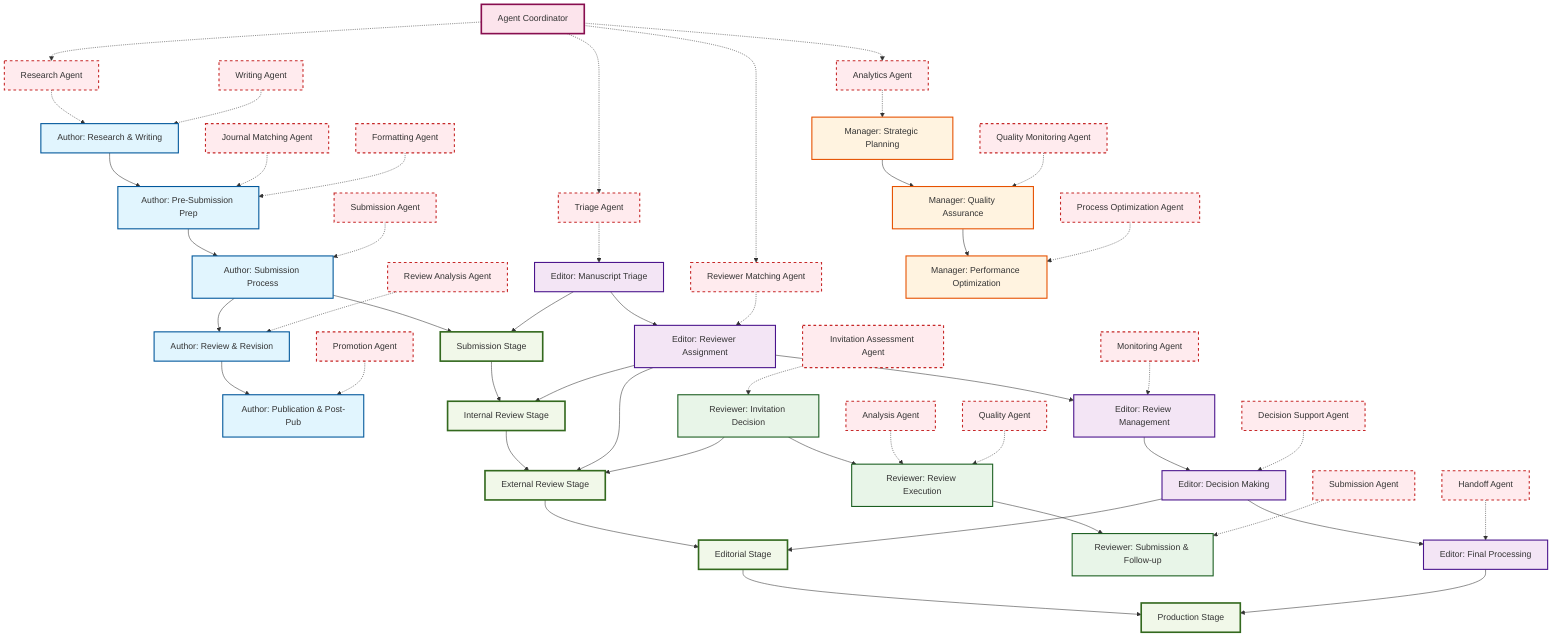 graph TD
    %% OJS Complete Workflow with Autonomous Agents
    
    %% Author Journey
    A1[Author: Research & Writing] --> A2[Author: Pre-Submission Prep]
    A2 --> A3[Author: Submission Process]
    A3 --> A4[Author: Review & Revision]
    A4 --> A5[Author: Publication & Post-Pub]
    
    %% Autonomous Agents for Authors
    RA[Research Agent] -.-> A1
    WA[Writing Agent] -.-> A1
    JMA[Journal Matching Agent] -.-> A2
    FA[Formatting Agent] -.-> A2
    SA[Submission Agent] -.-> A3
    RAA[Review Analysis Agent] -.-> A4
    PA[Promotion Agent] -.-> A5
    
    %% Editorial Journey
    E1[Editor: Manuscript Triage] --> E2[Editor: Reviewer Assignment]
    E2 --> E3[Editor: Review Management]
    E3 --> E4[Editor: Decision Making]
    E4 --> E5[Editor: Final Processing]
    
    %% Autonomous Agents for Editors
    TA[Triage Agent] -.-> E1
    RMA[Reviewer Matching Agent] -.-> E2
    MA[Monitoring Agent] -.-> E3
    DSA[Decision Support Agent] -.-> E4
    HA[Handoff Agent] -.-> E5
    
    %% Reviewer Journey
    R1[Reviewer: Invitation Decision] --> R2[Reviewer: Review Execution]
    R2 --> R3[Reviewer: Submission & Follow-up]
    
    %% Autonomous Agents for Reviewers
    IAA[Invitation Assessment Agent] -.-> R1
    AA[Analysis Agent] -.-> R2
    QA[Quality Agent] -.-> R2
    SUA[Submission Agent] -.-> R3
    
    %% Journal Manager Journey
    J1[Manager: Strategic Planning] --> J2[Manager: Quality Assurance]
    J2 --> J3[Manager: Performance Optimization]
    
    %% Autonomous Agents for Managers
    ANA[Analytics Agent] -.-> J1
    QMA[Quality Monitoring Agent] -.-> J2
    POA[Process Optimization Agent] -.-> J3
    
    %% Workflow Stages
    WS1[Submission Stage] --> WS2[Internal Review Stage]
    WS2 --> WS3[External Review Stage]
    WS3 --> WS4[Editorial Stage]
    WS4 --> WS5[Production Stage]
    
    %% Connections between journeys and stages
    A3 --> WS1
    E1 --> WS1
    E2 --> WS2
    E2 --> WS3
    R1 --> WS3
    E4 --> WS4
    E5 --> WS5
    
    %% Agent Coordination
    AC[Agent Coordinator] -.-> RA
    AC -.-> TA
    AC -.-> RMA
    AC -.-> ANA
    
    %% Styling
    classDef authorClass fill:#e1f5fe,stroke:#01579b,stroke-width:2px
    classDef editorClass fill:#f3e5f5,stroke:#4a148c,stroke-width:2px
    classDef reviewerClass fill:#e8f5e8,stroke:#1b5e20,stroke-width:2px
    classDef managerClass fill:#fff3e0,stroke:#e65100,stroke-width:2px
    classDef agentClass fill:#ffebee,stroke:#c62828,stroke-width:2px,stroke-dasharray: 5 5
    classDef stageClass fill:#f1f8e9,stroke:#33691e,stroke-width:3px
    classDef coordinatorClass fill:#fce4ec,stroke:#880e4f,stroke-width:3px
    
    class A1,A2,A3,A4,A5 authorClass
    class E1,E2,E3,E4,E5 editorClass
    class R1,R2,R3 reviewerClass
    class J1,J2,J3 managerClass
    class RA,WA,JMA,FA,SA,RAA,PA,TA,RMA,MA,DSA,HA,IAA,AA,QA,SUA,ANA,QMA,POA agentClass
    class WS1,WS2,WS3,WS4,WS5 stageClass
    class AC coordinatorClass